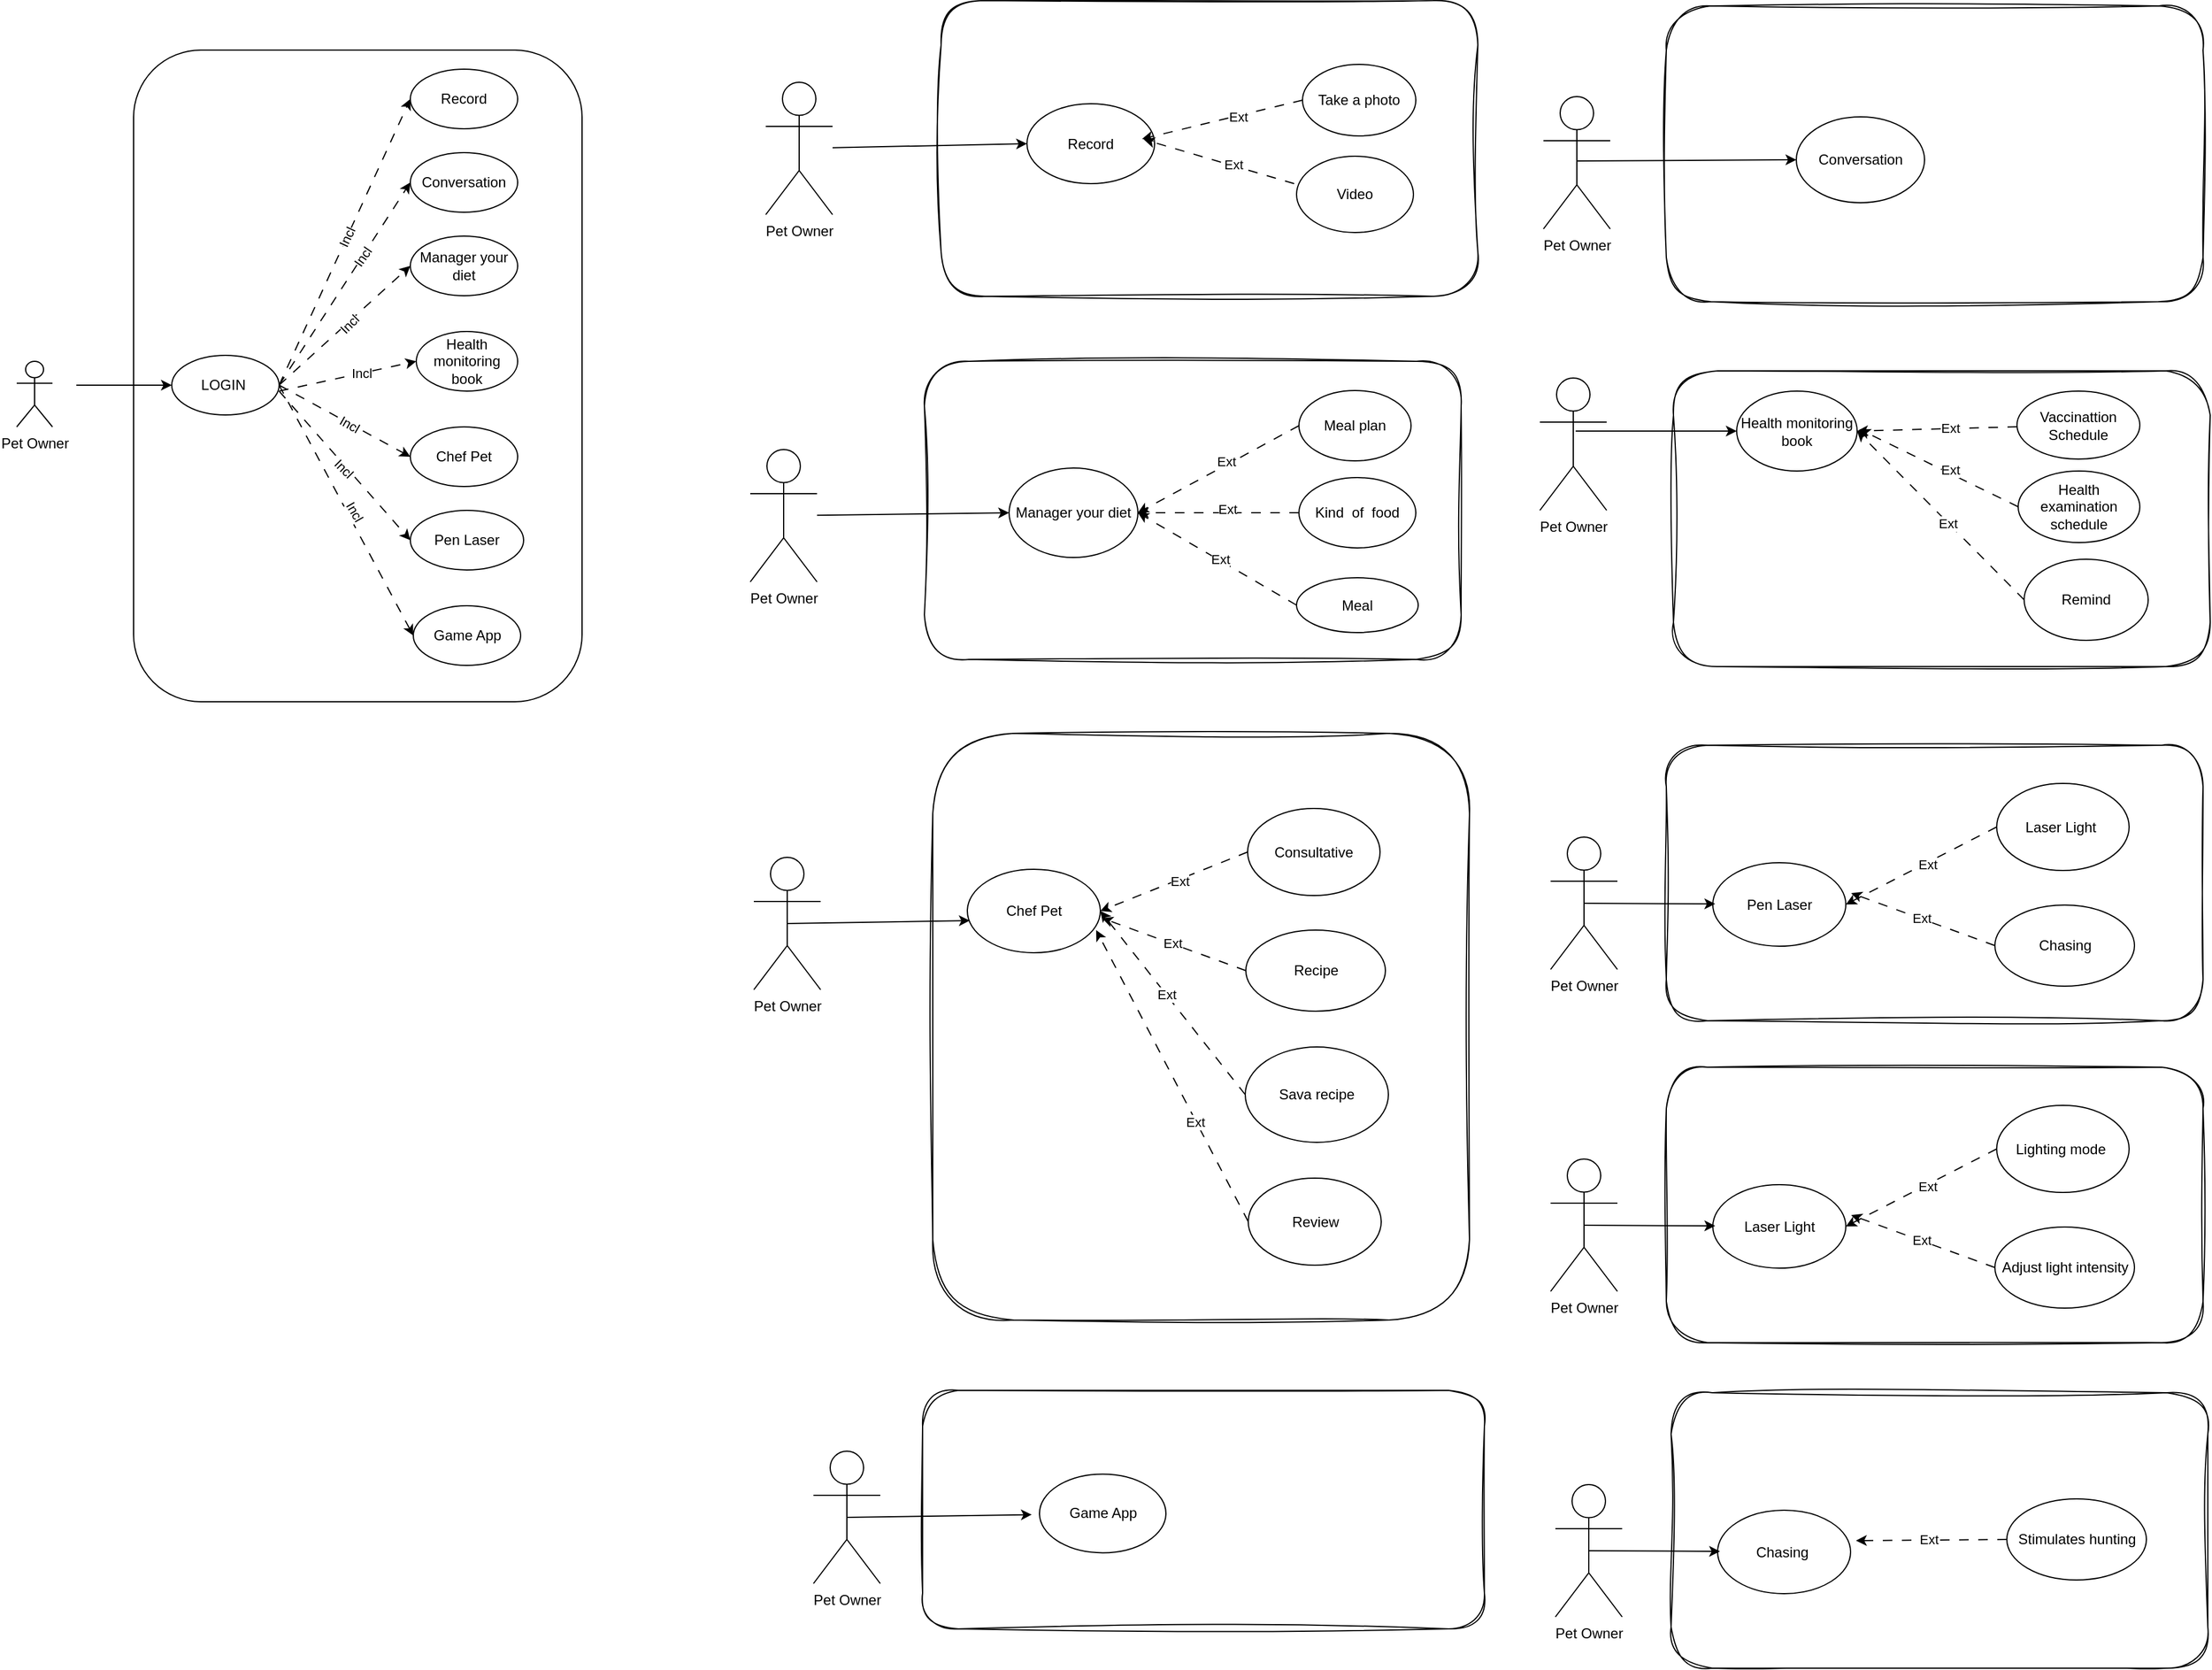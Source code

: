<mxfile version="22.0.4" type="github">
  <diagram name="Trang-1" id="FP5mD4QAhmfUgaQTeaKH">
    <mxGraphModel dx="1700" dy="668" grid="0" gridSize="10" guides="1" tooltips="1" connect="1" arrows="1" fold="1" page="0" pageScale="1" pageWidth="827" pageHeight="1169" math="0" shadow="0">
      <root>
        <mxCell id="0" />
        <mxCell id="1" parent="0" />
        <mxCell id="TLZb5xi4VEgy1RCG-9la-2" value="" style="rounded=1;whiteSpace=wrap;html=1;" parent="1" vertex="1">
          <mxGeometry x="614" y="557" width="376" height="546.5" as="geometry" />
        </mxCell>
        <mxCell id="TLZb5xi4VEgy1RCG-9la-3" value="LOGIN&amp;nbsp;" style="ellipse;whiteSpace=wrap;html=1;" parent="1" vertex="1">
          <mxGeometry x="646" y="813" width="90" height="50" as="geometry" />
        </mxCell>
        <mxCell id="TLZb5xi4VEgy1RCG-9la-4" value="Record" style="ellipse;whiteSpace=wrap;html=1;" parent="1" vertex="1">
          <mxGeometry x="846" y="573" width="90" height="50" as="geometry" />
        </mxCell>
        <mxCell id="TLZb5xi4VEgy1RCG-9la-7" value="Conversation" style="ellipse;whiteSpace=wrap;html=1;" parent="1" vertex="1">
          <mxGeometry x="846" y="643" width="90" height="50" as="geometry" />
        </mxCell>
        <mxCell id="TLZb5xi4VEgy1RCG-9la-8" value="Manager your diet" style="ellipse;whiteSpace=wrap;html=1;" parent="1" vertex="1">
          <mxGeometry x="846" y="713" width="90" height="50" as="geometry" />
        </mxCell>
        <mxCell id="TLZb5xi4VEgy1RCG-9la-9" value="Health monitoring book" style="ellipse;whiteSpace=wrap;html=1;" parent="1" vertex="1">
          <mxGeometry x="851" y="793" width="85" height="50" as="geometry" />
        </mxCell>
        <mxCell id="TLZb5xi4VEgy1RCG-9la-10" value="Chef Pet" style="ellipse;whiteSpace=wrap;html=1;" parent="1" vertex="1">
          <mxGeometry x="846" y="873" width="90" height="50" as="geometry" />
        </mxCell>
        <mxCell id="TLZb5xi4VEgy1RCG-9la-11" value="Pen Laser" style="ellipse;whiteSpace=wrap;html=1;" parent="1" vertex="1">
          <mxGeometry x="846" y="943" width="95" height="50" as="geometry" />
        </mxCell>
        <mxCell id="TLZb5xi4VEgy1RCG-9la-12" value="Game App" style="ellipse;whiteSpace=wrap;html=1;" parent="1" vertex="1">
          <mxGeometry x="848.5" y="1023" width="90" height="50" as="geometry" />
        </mxCell>
        <mxCell id="TLZb5xi4VEgy1RCG-9la-14" value="" style="endArrow=classic;html=1;rounded=0;exitX=1;exitY=0.5;exitDx=0;exitDy=0;entryX=0;entryY=0.5;entryDx=0;entryDy=0;dashed=1;dashPattern=8 8;" parent="1" source="TLZb5xi4VEgy1RCG-9la-3" target="TLZb5xi4VEgy1RCG-9la-4" edge="1">
          <mxGeometry width="50" height="50" relative="1" as="geometry">
            <mxPoint x="776" y="793" as="sourcePoint" />
            <mxPoint x="826" y="743" as="targetPoint" />
          </mxGeometry>
        </mxCell>
        <mxCell id="TLZb5xi4VEgy1RCG-9la-23" value="Incl" style="edgeLabel;html=1;align=center;verticalAlign=middle;resizable=0;points=[];rotation=-65;" parent="TLZb5xi4VEgy1RCG-9la-14" vertex="1" connectable="0">
          <mxGeometry x="0.031" relative="1" as="geometry">
            <mxPoint as="offset" />
          </mxGeometry>
        </mxCell>
        <mxCell id="TLZb5xi4VEgy1RCG-9la-15" value="" style="endArrow=classic;html=1;rounded=0;entryX=0;entryY=0.5;entryDx=0;entryDy=0;dashed=1;dashPattern=8 8;" parent="1" target="TLZb5xi4VEgy1RCG-9la-11" edge="1">
          <mxGeometry width="50" height="50" relative="1" as="geometry">
            <mxPoint x="736" y="843" as="sourcePoint" />
            <mxPoint x="826" y="743" as="targetPoint" />
          </mxGeometry>
        </mxCell>
        <mxCell id="TLZb5xi4VEgy1RCG-9la-28" value="Incl" style="edgeLabel;html=1;align=center;verticalAlign=middle;resizable=0;points=[];rotation=45;" parent="TLZb5xi4VEgy1RCG-9la-15" vertex="1" connectable="0">
          <mxGeometry x="0.017" y="-2" relative="1" as="geometry">
            <mxPoint as="offset" />
          </mxGeometry>
        </mxCell>
        <mxCell id="TLZb5xi4VEgy1RCG-9la-16" value="" style="endArrow=classic;html=1;rounded=0;exitX=1;exitY=0.5;exitDx=0;exitDy=0;entryX=0;entryY=0.5;entryDx=0;entryDy=0;dashed=1;dashPattern=8 8;" parent="1" source="TLZb5xi4VEgy1RCG-9la-3" target="TLZb5xi4VEgy1RCG-9la-10" edge="1">
          <mxGeometry width="50" height="50" relative="1" as="geometry">
            <mxPoint x="736" y="923" as="sourcePoint" />
            <mxPoint x="786" y="873" as="targetPoint" />
          </mxGeometry>
        </mxCell>
        <mxCell id="TLZb5xi4VEgy1RCG-9la-27" value="Incl" style="edgeLabel;html=1;align=center;verticalAlign=middle;resizable=0;points=[];rotation=30;" parent="TLZb5xi4VEgy1RCG-9la-16" vertex="1" connectable="0">
          <mxGeometry x="0.08" relative="1" as="geometry">
            <mxPoint as="offset" />
          </mxGeometry>
        </mxCell>
        <mxCell id="TLZb5xi4VEgy1RCG-9la-17" value="" style="endArrow=classic;html=1;rounded=0;entryX=0;entryY=0.5;entryDx=0;entryDy=0;dashed=1;dashPattern=8 8;" parent="1" target="TLZb5xi4VEgy1RCG-9la-9" edge="1">
          <mxGeometry width="50" height="50" relative="1" as="geometry">
            <mxPoint x="736" y="843" as="sourcePoint" />
            <mxPoint x="826" y="743" as="targetPoint" />
          </mxGeometry>
        </mxCell>
        <mxCell id="TLZb5xi4VEgy1RCG-9la-26" value="Incl" style="edgeLabel;html=1;align=center;verticalAlign=middle;resizable=0;points=[];" parent="TLZb5xi4VEgy1RCG-9la-17" vertex="1" connectable="0">
          <mxGeometry x="0.202" relative="1" as="geometry">
            <mxPoint as="offset" />
          </mxGeometry>
        </mxCell>
        <mxCell id="TLZb5xi4VEgy1RCG-9la-18" value="" style="endArrow=classic;html=1;rounded=0;exitX=1;exitY=0.5;exitDx=0;exitDy=0;entryX=0;entryY=0.5;entryDx=0;entryDy=0;dashed=1;dashPattern=8 8;" parent="1" source="TLZb5xi4VEgy1RCG-9la-3" target="TLZb5xi4VEgy1RCG-9la-8" edge="1">
          <mxGeometry width="50" height="50" relative="1" as="geometry">
            <mxPoint x="776" y="793" as="sourcePoint" />
            <mxPoint x="826" y="743" as="targetPoint" />
          </mxGeometry>
        </mxCell>
        <mxCell id="TLZb5xi4VEgy1RCG-9la-25" value="Incl" style="edgeLabel;html=1;align=center;verticalAlign=middle;resizable=0;points=[];rotation=-45;" parent="TLZb5xi4VEgy1RCG-9la-18" vertex="1" connectable="0">
          <mxGeometry x="0.046" y="-2" relative="1" as="geometry">
            <mxPoint as="offset" />
          </mxGeometry>
        </mxCell>
        <mxCell id="TLZb5xi4VEgy1RCG-9la-19" value="" style="endArrow=classic;html=1;rounded=0;exitX=1;exitY=0.5;exitDx=0;exitDy=0;entryX=0;entryY=0.5;entryDx=0;entryDy=0;dashed=1;dashPattern=8 8;" parent="1" source="TLZb5xi4VEgy1RCG-9la-3" target="TLZb5xi4VEgy1RCG-9la-7" edge="1">
          <mxGeometry width="50" height="50" relative="1" as="geometry">
            <mxPoint x="776" y="793" as="sourcePoint" />
            <mxPoint x="826" y="743" as="targetPoint" />
          </mxGeometry>
        </mxCell>
        <mxCell id="TLZb5xi4VEgy1RCG-9la-24" value="Incl" style="edgeLabel;html=1;align=center;verticalAlign=middle;resizable=0;points=[];rotation=-55;" parent="TLZb5xi4VEgy1RCG-9la-19" vertex="1" connectable="0">
          <mxGeometry x="0.258" relative="1" as="geometry">
            <mxPoint as="offset" />
          </mxGeometry>
        </mxCell>
        <mxCell id="TLZb5xi4VEgy1RCG-9la-20" value="" style="endArrow=classic;html=1;rounded=0;exitX=1;exitY=0.5;exitDx=0;exitDy=0;entryX=0;entryY=0.5;entryDx=0;entryDy=0;dashed=1;dashPattern=8 8;" parent="1" source="TLZb5xi4VEgy1RCG-9la-3" target="TLZb5xi4VEgy1RCG-9la-12" edge="1">
          <mxGeometry width="50" height="50" relative="1" as="geometry">
            <mxPoint x="776" y="923" as="sourcePoint" />
            <mxPoint x="826" y="873" as="targetPoint" />
          </mxGeometry>
        </mxCell>
        <mxCell id="TLZb5xi4VEgy1RCG-9la-29" value="Incl" style="edgeLabel;html=1;align=center;verticalAlign=middle;resizable=0;points=[];rotation=60;" parent="TLZb5xi4VEgy1RCG-9la-20" vertex="1" connectable="0">
          <mxGeometry x="-0.007" y="-3" relative="1" as="geometry">
            <mxPoint x="10" as="offset" />
          </mxGeometry>
        </mxCell>
        <mxCell id="TLZb5xi4VEgy1RCG-9la-21" value="Pet Owner" style="shape=umlActor;verticalLabelPosition=bottom;verticalAlign=top;html=1;outlineConnect=0;" parent="1" vertex="1">
          <mxGeometry x="516" y="818" width="30" height="55" as="geometry" />
        </mxCell>
        <mxCell id="TLZb5xi4VEgy1RCG-9la-22" value="" style="endArrow=classic;html=1;rounded=0;entryX=0;entryY=0.5;entryDx=0;entryDy=0;" parent="1" target="TLZb5xi4VEgy1RCG-9la-3" edge="1">
          <mxGeometry width="50" height="50" relative="1" as="geometry">
            <mxPoint x="566" y="838" as="sourcePoint" />
            <mxPoint x="676" y="793" as="targetPoint" />
          </mxGeometry>
        </mxCell>
        <mxCell id="TLZb5xi4VEgy1RCG-9la-112" value="" style="rounded=1;whiteSpace=wrap;html=1;glass=0;sketch=1;curveFitting=1;jiggle=2;shadow=0;" parent="1" vertex="1">
          <mxGeometry x="1291" y="515.5" width="450" height="248" as="geometry" />
        </mxCell>
        <mxCell id="TLZb5xi4VEgy1RCG-9la-113" value="Pet Owner" style="shape=umlActor;verticalLabelPosition=bottom;verticalAlign=top;html=1;outlineConnect=0;" parent="1" vertex="1">
          <mxGeometry x="1144" y="584" width="56" height="111" as="geometry" />
        </mxCell>
        <mxCell id="TLZb5xi4VEgy1RCG-9la-114" value="Record" style="ellipse;whiteSpace=wrap;html=1;" parent="1" vertex="1">
          <mxGeometry x="1363" y="602" width="107" height="67" as="geometry" />
        </mxCell>
        <mxCell id="TLZb5xi4VEgy1RCG-9la-115" value="Take a photo" style="ellipse;whiteSpace=wrap;html=1;" parent="1" vertex="1">
          <mxGeometry x="1594" y="569" width="95" height="60" as="geometry" />
        </mxCell>
        <mxCell id="TLZb5xi4VEgy1RCG-9la-116" value="Video" style="ellipse;whiteSpace=wrap;html=1;" parent="1" vertex="1">
          <mxGeometry x="1589" y="646" width="98" height="64" as="geometry" />
        </mxCell>
        <mxCell id="TLZb5xi4VEgy1RCG-9la-117" value="" style="endArrow=classic;html=1;rounded=0;dashed=1;dashPattern=8 8;exitX=0;exitY=0.5;exitDx=0;exitDy=0;entryX=1;entryY=0.5;entryDx=0;entryDy=0;" parent="1" source="TLZb5xi4VEgy1RCG-9la-115" edge="1">
          <mxGeometry width="50" height="50" relative="1" as="geometry">
            <mxPoint x="1554" y="786" as="sourcePoint" />
            <mxPoint x="1459.5" y="631.5" as="targetPoint" />
            <Array as="points" />
          </mxGeometry>
        </mxCell>
        <mxCell id="TLZb5xi4VEgy1RCG-9la-118" value="Ext" style="edgeLabel;html=1;align=center;verticalAlign=middle;resizable=0;points=[];" parent="TLZb5xi4VEgy1RCG-9la-117" vertex="1" connectable="0">
          <mxGeometry x="-0.193" y="1" relative="1" as="geometry">
            <mxPoint as="offset" />
          </mxGeometry>
        </mxCell>
        <mxCell id="TLZb5xi4VEgy1RCG-9la-119" value="" style="endArrow=classic;html=1;rounded=0;dashed=1;dashPattern=8 8;exitX=0;exitY=0.5;exitDx=0;exitDy=0;" parent="1" edge="1">
          <mxGeometry width="50" height="50" relative="1" as="geometry">
            <mxPoint x="1587.0" y="669" as="sourcePoint" />
            <mxPoint x="1461" y="632" as="targetPoint" />
          </mxGeometry>
        </mxCell>
        <mxCell id="TLZb5xi4VEgy1RCG-9la-120" value="Ext" style="edgeLabel;html=1;align=center;verticalAlign=middle;resizable=0;points=[];" parent="TLZb5xi4VEgy1RCG-9la-119" vertex="1" connectable="0">
          <mxGeometry x="-0.186" y="-1" relative="1" as="geometry">
            <mxPoint as="offset" />
          </mxGeometry>
        </mxCell>
        <mxCell id="TLZb5xi4VEgy1RCG-9la-121" value="" style="endArrow=classic;html=1;rounded=0;entryX=0;entryY=0.5;entryDx=0;entryDy=0;" parent="1" source="TLZb5xi4VEgy1RCG-9la-113" target="TLZb5xi4VEgy1RCG-9la-114" edge="1">
          <mxGeometry width="50" height="50" relative="1" as="geometry">
            <mxPoint x="1617" y="1066" as="sourcePoint" />
            <mxPoint x="1667" y="1016" as="targetPoint" />
          </mxGeometry>
        </mxCell>
        <mxCell id="TLZb5xi4VEgy1RCG-9la-122" value="" style="rounded=1;whiteSpace=wrap;html=1;glass=0;sketch=1;curveFitting=1;jiggle=2;shadow=0;" parent="1" vertex="1">
          <mxGeometry x="1899" y="520" width="450" height="248" as="geometry" />
        </mxCell>
        <mxCell id="TLZb5xi4VEgy1RCG-9la-123" value="Conversation" style="ellipse;whiteSpace=wrap;html=1;" parent="1" vertex="1">
          <mxGeometry x="2008" y="613" width="107.5" height="72" as="geometry" />
        </mxCell>
        <mxCell id="TLZb5xi4VEgy1RCG-9la-124" value="" style="endArrow=classic;html=1;rounded=0;entryX=0;entryY=0.5;entryDx=0;entryDy=0;" parent="1" target="TLZb5xi4VEgy1RCG-9la-123" edge="1">
          <mxGeometry width="50" height="50" relative="1" as="geometry">
            <mxPoint x="1824" y="650" as="sourcePoint" />
            <mxPoint x="2055" y="569" as="targetPoint" />
          </mxGeometry>
        </mxCell>
        <mxCell id="TLZb5xi4VEgy1RCG-9la-125" value="Pet Owner" style="shape=umlActor;verticalLabelPosition=bottom;verticalAlign=top;html=1;outlineConnect=0;" parent="1" vertex="1">
          <mxGeometry x="1796" y="596" width="56" height="111" as="geometry" />
        </mxCell>
        <mxCell id="TLZb5xi4VEgy1RCG-9la-126" value="" style="rounded=1;whiteSpace=wrap;html=1;glass=0;sketch=1;curveFitting=1;jiggle=2;shadow=0;" parent="1" vertex="1">
          <mxGeometry x="1277" y="818" width="450" height="250" as="geometry" />
        </mxCell>
        <mxCell id="TLZb5xi4VEgy1RCG-9la-127" value="Manager your diet" style="ellipse;whiteSpace=wrap;html=1;" parent="1" vertex="1">
          <mxGeometry x="1348" y="907.5" width="108" height="75" as="geometry" />
        </mxCell>
        <mxCell id="TLZb5xi4VEgy1RCG-9la-128" value="Meal plan" style="ellipse;whiteSpace=wrap;html=1;" parent="1" vertex="1">
          <mxGeometry x="1591" y="842.5" width="94" height="59" as="geometry" />
        </mxCell>
        <mxCell id="TLZb5xi4VEgy1RCG-9la-129" value="Kind&amp;nbsp; of&amp;nbsp; food" style="ellipse;whiteSpace=wrap;html=1;" parent="1" vertex="1">
          <mxGeometry x="1591" y="915.5" width="98" height="59" as="geometry" />
        </mxCell>
        <mxCell id="TLZb5xi4VEgy1RCG-9la-130" value="Meal" style="ellipse;whiteSpace=wrap;html=1;" parent="1" vertex="1">
          <mxGeometry x="1589" y="999.5" width="102" height="46" as="geometry" />
        </mxCell>
        <mxCell id="TLZb5xi4VEgy1RCG-9la-131" value="" style="endArrow=classic;html=1;rounded=0;dashed=1;dashPattern=8 8;exitX=0;exitY=0.5;exitDx=0;exitDy=0;entryX=1;entryY=0.5;entryDx=0;entryDy=0;" parent="1" source="TLZb5xi4VEgy1RCG-9la-128" target="TLZb5xi4VEgy1RCG-9la-127" edge="1">
          <mxGeometry width="50" height="50" relative="1" as="geometry">
            <mxPoint x="1606" y="737.5" as="sourcePoint" />
            <mxPoint x="1471" y="770.5" as="targetPoint" />
          </mxGeometry>
        </mxCell>
        <mxCell id="TLZb5xi4VEgy1RCG-9la-132" value="Ext" style="edgeLabel;html=1;align=center;verticalAlign=middle;resizable=0;points=[];" parent="TLZb5xi4VEgy1RCG-9la-131" vertex="1" connectable="0">
          <mxGeometry x="-0.123" y="-3" relative="1" as="geometry">
            <mxPoint as="offset" />
          </mxGeometry>
        </mxCell>
        <mxCell id="TLZb5xi4VEgy1RCG-9la-133" value="" style="endArrow=classic;html=1;rounded=0;dashed=1;dashPattern=8 8;exitX=0;exitY=0.5;exitDx=0;exitDy=0;entryX=1;entryY=0.5;entryDx=0;entryDy=0;" parent="1" source="TLZb5xi4VEgy1RCG-9la-129" target="TLZb5xi4VEgy1RCG-9la-127" edge="1">
          <mxGeometry width="50" height="50" relative="1" as="geometry">
            <mxPoint x="1616" y="747.5" as="sourcePoint" />
            <mxPoint x="1481" y="780.5" as="targetPoint" />
          </mxGeometry>
        </mxCell>
        <mxCell id="TLZb5xi4VEgy1RCG-9la-134" value="Ext" style="edgeLabel;html=1;align=center;verticalAlign=middle;resizable=0;points=[];" parent="TLZb5xi4VEgy1RCG-9la-133" vertex="1" connectable="0">
          <mxGeometry x="-0.112" y="-3" relative="1" as="geometry">
            <mxPoint as="offset" />
          </mxGeometry>
        </mxCell>
        <mxCell id="TLZb5xi4VEgy1RCG-9la-135" value="" style="endArrow=classic;html=1;rounded=0;dashed=1;dashPattern=8 8;exitX=0;exitY=0.5;exitDx=0;exitDy=0;entryX=1;entryY=0.5;entryDx=0;entryDy=0;" parent="1" source="TLZb5xi4VEgy1RCG-9la-130" target="TLZb5xi4VEgy1RCG-9la-127" edge="1">
          <mxGeometry width="50" height="50" relative="1" as="geometry">
            <mxPoint x="1626" y="757.5" as="sourcePoint" />
            <mxPoint x="1491" y="790.5" as="targetPoint" />
          </mxGeometry>
        </mxCell>
        <mxCell id="TLZb5xi4VEgy1RCG-9la-136" value="Ext" style="edgeLabel;html=1;align=center;verticalAlign=middle;resizable=0;points=[];" parent="TLZb5xi4VEgy1RCG-9la-135" vertex="1" connectable="0">
          <mxGeometry x="-0.034" y="-1" relative="1" as="geometry">
            <mxPoint as="offset" />
          </mxGeometry>
        </mxCell>
        <mxCell id="TLZb5xi4VEgy1RCG-9la-137" value="" style="endArrow=classic;html=1;rounded=0;entryX=0;entryY=0.5;entryDx=0;entryDy=0;" parent="1" target="TLZb5xi4VEgy1RCG-9la-127" edge="1" source="TLZb5xi4VEgy1RCG-9la-138">
          <mxGeometry width="50" height="50" relative="1" as="geometry">
            <mxPoint x="1153" y="945.5" as="sourcePoint" />
            <mxPoint x="1374" y="780.5" as="targetPoint" />
          </mxGeometry>
        </mxCell>
        <mxCell id="TLZb5xi4VEgy1RCG-9la-152" value="" style="rounded=1;whiteSpace=wrap;html=1;glass=0;sketch=1;curveFitting=1;jiggle=2;shadow=0;" parent="1" vertex="1">
          <mxGeometry x="1284" y="1130" width="450" height="492" as="geometry" />
        </mxCell>
        <mxCell id="TLZb5xi4VEgy1RCG-9la-165" value="Chef Pet" style="ellipse;whiteSpace=wrap;html=1;" parent="1" vertex="1">
          <mxGeometry x="1313" y="1244" width="111.5" height="70" as="geometry" />
        </mxCell>
        <mxCell id="TLZb5xi4VEgy1RCG-9la-166" value="Consultative" style="ellipse;whiteSpace=wrap;html=1;" parent="1" vertex="1">
          <mxGeometry x="1548" y="1193" width="111" height="73" as="geometry" />
        </mxCell>
        <mxCell id="TLZb5xi4VEgy1RCG-9la-167" value="Recipe" style="ellipse;whiteSpace=wrap;html=1;" parent="1" vertex="1">
          <mxGeometry x="1546.5" y="1295" width="117" height="68" as="geometry" />
        </mxCell>
        <mxCell id="TLZb5xi4VEgy1RCG-9la-168" value="Sava recipe" style="ellipse;whiteSpace=wrap;html=1;" parent="1" vertex="1">
          <mxGeometry x="1546" y="1393" width="120" height="80" as="geometry" />
        </mxCell>
        <mxCell id="TLZb5xi4VEgy1RCG-9la-169" value="Review" style="ellipse;whiteSpace=wrap;html=1;" parent="1" vertex="1">
          <mxGeometry x="1548.5" y="1503" width="111.5" height="73" as="geometry" />
        </mxCell>
        <mxCell id="TLZb5xi4VEgy1RCG-9la-170" value="" style="endArrow=classic;html=1;rounded=0;dashed=1;dashPattern=8 8;entryX=1;entryY=0.5;entryDx=0;entryDy=0;exitX=0;exitY=0.5;exitDx=0;exitDy=0;" parent="1" source="TLZb5xi4VEgy1RCG-9la-166" target="TLZb5xi4VEgy1RCG-9la-165" edge="1">
          <mxGeometry width="50" height="50" relative="1" as="geometry">
            <mxPoint x="1577" y="1020" as="sourcePoint" />
            <mxPoint x="1443" y="1024" as="targetPoint" />
          </mxGeometry>
        </mxCell>
        <mxCell id="TLZb5xi4VEgy1RCG-9la-171" value="Ext" style="edgeLabel;html=1;align=center;verticalAlign=middle;resizable=0;points=[];" parent="TLZb5xi4VEgy1RCG-9la-170" vertex="1" connectable="0">
          <mxGeometry x="-0.071" y="1" relative="1" as="geometry">
            <mxPoint as="offset" />
          </mxGeometry>
        </mxCell>
        <mxCell id="TLZb5xi4VEgy1RCG-9la-172" value="" style="endArrow=classic;html=1;rounded=0;dashed=1;dashPattern=8 8;entryX=1;entryY=0.5;entryDx=0;entryDy=0;exitX=0;exitY=0.5;exitDx=0;exitDy=0;" parent="1" source="TLZb5xi4VEgy1RCG-9la-168" target="TLZb5xi4VEgy1RCG-9la-165" edge="1">
          <mxGeometry width="50" height="50" relative="1" as="geometry">
            <mxPoint x="1597" y="1040" as="sourcePoint" />
            <mxPoint x="1463" y="1044" as="targetPoint" />
          </mxGeometry>
        </mxCell>
        <mxCell id="TLZb5xi4VEgy1RCG-9la-173" value="Ext" style="edgeLabel;html=1;align=center;verticalAlign=middle;resizable=0;points=[];" parent="TLZb5xi4VEgy1RCG-9la-172" vertex="1" connectable="0">
          <mxGeometry x="0.092" relative="1" as="geometry">
            <mxPoint as="offset" />
          </mxGeometry>
        </mxCell>
        <mxCell id="TLZb5xi4VEgy1RCG-9la-174" value="" style="endArrow=classic;html=1;rounded=0;dashed=1;dashPattern=8 8;exitX=0;exitY=0.5;exitDx=0;exitDy=0;" parent="1" source="TLZb5xi4VEgy1RCG-9la-167" edge="1">
          <mxGeometry width="50" height="50" relative="1" as="geometry">
            <mxPoint x="1607" y="1050" as="sourcePoint" />
            <mxPoint x="1426" y="1285" as="targetPoint" />
          </mxGeometry>
        </mxCell>
        <mxCell id="TLZb5xi4VEgy1RCG-9la-175" value="Ext" style="edgeLabel;html=1;align=center;verticalAlign=middle;resizable=0;points=[];" parent="TLZb5xi4VEgy1RCG-9la-174" vertex="1" connectable="0">
          <mxGeometry x="0.034" y="-1" relative="1" as="geometry">
            <mxPoint as="offset" />
          </mxGeometry>
        </mxCell>
        <mxCell id="TLZb5xi4VEgy1RCG-9la-176" value="" style="endArrow=classic;html=1;rounded=0;dashed=1;dashPattern=8 8;exitX=0;exitY=0.5;exitDx=0;exitDy=0;" parent="1" source="TLZb5xi4VEgy1RCG-9la-169" edge="1">
          <mxGeometry width="50" height="50" relative="1" as="geometry">
            <mxPoint x="1557" y="1339" as="sourcePoint" />
            <mxPoint x="1421" y="1295" as="targetPoint" />
          </mxGeometry>
        </mxCell>
        <mxCell id="TLZb5xi4VEgy1RCG-9la-177" value="Ext" style="edgeLabel;html=1;align=center;verticalAlign=middle;resizable=0;points=[];" parent="TLZb5xi4VEgy1RCG-9la-176" vertex="1" connectable="0">
          <mxGeometry x="-0.313" y="1" relative="1" as="geometry">
            <mxPoint as="offset" />
          </mxGeometry>
        </mxCell>
        <mxCell id="TLZb5xi4VEgy1RCG-9la-178" value="" style="endArrow=classic;html=1;rounded=0;exitX=0.5;exitY=0.5;exitDx=0;exitDy=0;exitPerimeter=0;" parent="1" edge="1" source="TLZb5xi4VEgy1RCG-9la-179">
          <mxGeometry width="50" height="50" relative="1" as="geometry">
            <mxPoint x="1148" y="1287" as="sourcePoint" />
            <mxPoint x="1315" y="1287" as="targetPoint" />
          </mxGeometry>
        </mxCell>
        <mxCell id="TLZb5xi4VEgy1RCG-9la-180" value="" style="rounded=1;whiteSpace=wrap;html=1;glass=0;sketch=1;curveFitting=1;jiggle=2;shadow=0;" parent="1" vertex="1">
          <mxGeometry x="1899" y="1140" width="450" height="231" as="geometry" />
        </mxCell>
        <mxCell id="TLZb5xi4VEgy1RCG-9la-181" value="" style="rounded=1;whiteSpace=wrap;html=1;glass=0;sketch=1;curveFitting=1;jiggle=2;shadow=0;" parent="1" vertex="1">
          <mxGeometry x="1275.5" y="1681" width="471" height="200" as="geometry" />
        </mxCell>
        <mxCell id="TLZb5xi4VEgy1RCG-9la-182" value="Pen Laser" style="ellipse;whiteSpace=wrap;html=1;" parent="1" vertex="1">
          <mxGeometry x="1938" y="1238.5" width="111.5" height="70" as="geometry" />
        </mxCell>
        <mxCell id="TLZb5xi4VEgy1RCG-9la-183" value="Laser Light&amp;nbsp;" style="ellipse;whiteSpace=wrap;html=1;" parent="1" vertex="1">
          <mxGeometry x="2176" y="1172" width="111" height="73" as="geometry" />
        </mxCell>
        <mxCell id="TLZb5xi4VEgy1RCG-9la-184" value="Chasing" style="ellipse;whiteSpace=wrap;html=1;" parent="1" vertex="1">
          <mxGeometry x="2174.5" y="1274" width="117" height="68" as="geometry" />
        </mxCell>
        <mxCell id="TLZb5xi4VEgy1RCG-9la-187" value="" style="endArrow=classic;html=1;rounded=0;dashed=1;dashPattern=8 8;entryX=1;entryY=0.5;entryDx=0;entryDy=0;exitX=0;exitY=0.5;exitDx=0;exitDy=0;" parent="1" source="TLZb5xi4VEgy1RCG-9la-183" target="TLZb5xi4VEgy1RCG-9la-182" edge="1">
          <mxGeometry width="50" height="50" relative="1" as="geometry">
            <mxPoint x="2205" y="999" as="sourcePoint" />
            <mxPoint x="2071" y="1003" as="targetPoint" />
          </mxGeometry>
        </mxCell>
        <mxCell id="TLZb5xi4VEgy1RCG-9la-188" value="Ext" style="edgeLabel;html=1;align=center;verticalAlign=middle;resizable=0;points=[];" parent="TLZb5xi4VEgy1RCG-9la-187" vertex="1" connectable="0">
          <mxGeometry x="-0.071" y="1" relative="1" as="geometry">
            <mxPoint as="offset" />
          </mxGeometry>
        </mxCell>
        <mxCell id="TLZb5xi4VEgy1RCG-9la-191" value="" style="endArrow=classic;html=1;rounded=0;dashed=1;dashPattern=8 8;exitX=0;exitY=0.5;exitDx=0;exitDy=0;" parent="1" source="TLZb5xi4VEgy1RCG-9la-184" edge="1">
          <mxGeometry width="50" height="50" relative="1" as="geometry">
            <mxPoint x="2235" y="1029" as="sourcePoint" />
            <mxPoint x="2054" y="1264" as="targetPoint" />
          </mxGeometry>
        </mxCell>
        <mxCell id="TLZb5xi4VEgy1RCG-9la-192" value="Ext" style="edgeLabel;html=1;align=center;verticalAlign=middle;resizable=0;points=[];" parent="TLZb5xi4VEgy1RCG-9la-191" vertex="1" connectable="0">
          <mxGeometry x="0.034" y="-1" relative="1" as="geometry">
            <mxPoint as="offset" />
          </mxGeometry>
        </mxCell>
        <mxCell id="TLZb5xi4VEgy1RCG-9la-195" value="" style="endArrow=classic;html=1;rounded=0;exitX=0.5;exitY=0.5;exitDx=0;exitDy=0;exitPerimeter=0;" parent="1" edge="1" source="TLZb5xi4VEgy1RCG-9la-196">
          <mxGeometry width="50" height="50" relative="1" as="geometry">
            <mxPoint x="1866" y="1276" as="sourcePoint" />
            <mxPoint x="1940" y="1273" as="targetPoint" />
          </mxGeometry>
        </mxCell>
        <mxCell id="TLZb5xi4VEgy1RCG-9la-196" value="Pet Owner" style="shape=umlActor;verticalLabelPosition=bottom;verticalAlign=top;html=1;outlineConnect=0;" parent="1" vertex="1">
          <mxGeometry x="1802" y="1217" width="56" height="111" as="geometry" />
        </mxCell>
        <mxCell id="TLZb5xi4VEgy1RCG-9la-197" value="Game App" style="ellipse;whiteSpace=wrap;html=1;" parent="1" vertex="1">
          <mxGeometry x="1373.5" y="1751.22" width="106" height="66" as="geometry" />
        </mxCell>
        <mxCell id="TLZb5xi4VEgy1RCG-9la-199" value="Pet Owner" style="shape=umlActor;verticalLabelPosition=bottom;verticalAlign=top;html=1;outlineConnect=0;" parent="1" vertex="1">
          <mxGeometry x="1184" y="1732.0" width="56" height="111" as="geometry" />
        </mxCell>
        <mxCell id="TLZb5xi4VEgy1RCG-9la-200" value="" style="endArrow=classic;html=1;rounded=0;exitX=0.5;exitY=0.5;exitDx=0;exitDy=0;exitPerimeter=0;" parent="1" edge="1" source="TLZb5xi4VEgy1RCG-9la-199">
          <mxGeometry width="50" height="50" relative="1" as="geometry">
            <mxPoint x="1209" y="1789.22" as="sourcePoint" />
            <mxPoint x="1367" y="1785.22" as="targetPoint" />
          </mxGeometry>
        </mxCell>
        <mxCell id="TLZb5xi4VEgy1RCG-9la-164" value="Pet Owner" style="shape=umlActor;verticalLabelPosition=bottom;verticalAlign=top;html=1;outlineConnect=0;" parent="1" vertex="1">
          <mxGeometry x="1793" y="832" width="56" height="111" as="geometry" />
        </mxCell>
        <mxCell id="TLZb5xi4VEgy1RCG-9la-138" value="Pet Owner" style="shape=umlActor;verticalLabelPosition=bottom;verticalAlign=top;html=1;outlineConnect=0;" parent="1" vertex="1">
          <mxGeometry x="1131" y="892" width="56" height="111" as="geometry" />
        </mxCell>
        <mxCell id="mQUibPNjZqK7OaZE8D-N-3" value="" style="endArrow=classic;html=1;rounded=0;" edge="1" parent="1" target="TLZb5xi4VEgy1RCG-9la-179">
          <mxGeometry width="50" height="50" relative="1" as="geometry">
            <mxPoint x="1162" y="1282.5" as="sourcePoint" />
            <mxPoint x="1329" y="1282.5" as="targetPoint" />
          </mxGeometry>
        </mxCell>
        <mxCell id="TLZb5xi4VEgy1RCG-9la-179" value="Pet Owner" style="shape=umlActor;verticalLabelPosition=bottom;verticalAlign=top;html=1;outlineConnect=0;" parent="1" vertex="1">
          <mxGeometry x="1134" y="1234" width="56" height="111" as="geometry" />
        </mxCell>
        <mxCell id="mQUibPNjZqK7OaZE8D-N-5" value="" style="rounded=1;whiteSpace=wrap;html=1;glass=0;sketch=1;curveFitting=1;jiggle=2;shadow=0;" vertex="1" parent="1">
          <mxGeometry x="1899" y="1410" width="450" height="231" as="geometry" />
        </mxCell>
        <mxCell id="mQUibPNjZqK7OaZE8D-N-6" value="Laser Light" style="ellipse;whiteSpace=wrap;html=1;" vertex="1" parent="1">
          <mxGeometry x="1938" y="1508.5" width="111.5" height="70" as="geometry" />
        </mxCell>
        <mxCell id="mQUibPNjZqK7OaZE8D-N-7" value="Lighting mode&amp;nbsp;" style="ellipse;whiteSpace=wrap;html=1;" vertex="1" parent="1">
          <mxGeometry x="2176" y="1442" width="111" height="73" as="geometry" />
        </mxCell>
        <mxCell id="mQUibPNjZqK7OaZE8D-N-8" value="Adjust light intensity" style="ellipse;whiteSpace=wrap;html=1;" vertex="1" parent="1">
          <mxGeometry x="2174.5" y="1544" width="117" height="68" as="geometry" />
        </mxCell>
        <mxCell id="mQUibPNjZqK7OaZE8D-N-9" value="" style="endArrow=classic;html=1;rounded=0;dashed=1;dashPattern=8 8;entryX=1;entryY=0.5;entryDx=0;entryDy=0;exitX=0;exitY=0.5;exitDx=0;exitDy=0;" edge="1" parent="1" source="mQUibPNjZqK7OaZE8D-N-7" target="mQUibPNjZqK7OaZE8D-N-6">
          <mxGeometry width="50" height="50" relative="1" as="geometry">
            <mxPoint x="2205" y="1269" as="sourcePoint" />
            <mxPoint x="2071" y="1273" as="targetPoint" />
          </mxGeometry>
        </mxCell>
        <mxCell id="mQUibPNjZqK7OaZE8D-N-10" value="Ext" style="edgeLabel;html=1;align=center;verticalAlign=middle;resizable=0;points=[];" vertex="1" connectable="0" parent="mQUibPNjZqK7OaZE8D-N-9">
          <mxGeometry x="-0.071" y="1" relative="1" as="geometry">
            <mxPoint as="offset" />
          </mxGeometry>
        </mxCell>
        <mxCell id="mQUibPNjZqK7OaZE8D-N-11" value="" style="endArrow=classic;html=1;rounded=0;dashed=1;dashPattern=8 8;exitX=0;exitY=0.5;exitDx=0;exitDy=0;" edge="1" parent="1" source="mQUibPNjZqK7OaZE8D-N-8">
          <mxGeometry width="50" height="50" relative="1" as="geometry">
            <mxPoint x="2235" y="1299" as="sourcePoint" />
            <mxPoint x="2054" y="1534" as="targetPoint" />
          </mxGeometry>
        </mxCell>
        <mxCell id="mQUibPNjZqK7OaZE8D-N-12" value="Ext" style="edgeLabel;html=1;align=center;verticalAlign=middle;resizable=0;points=[];" vertex="1" connectable="0" parent="mQUibPNjZqK7OaZE8D-N-11">
          <mxGeometry x="0.034" y="-1" relative="1" as="geometry">
            <mxPoint as="offset" />
          </mxGeometry>
        </mxCell>
        <mxCell id="mQUibPNjZqK7OaZE8D-N-13" value="" style="endArrow=classic;html=1;rounded=0;exitX=0.5;exitY=0.5;exitDx=0;exitDy=0;exitPerimeter=0;" edge="1" parent="1" source="mQUibPNjZqK7OaZE8D-N-14">
          <mxGeometry width="50" height="50" relative="1" as="geometry">
            <mxPoint x="1866" y="1546" as="sourcePoint" />
            <mxPoint x="1940" y="1543" as="targetPoint" />
          </mxGeometry>
        </mxCell>
        <mxCell id="mQUibPNjZqK7OaZE8D-N-14" value="Pet Owner" style="shape=umlActor;verticalLabelPosition=bottom;verticalAlign=top;html=1;outlineConnect=0;" vertex="1" parent="1">
          <mxGeometry x="1802" y="1487" width="56" height="111" as="geometry" />
        </mxCell>
        <mxCell id="mQUibPNjZqK7OaZE8D-N-15" value="" style="rounded=1;whiteSpace=wrap;html=1;glass=0;sketch=1;curveFitting=1;jiggle=2;shadow=0;" vertex="1" parent="1">
          <mxGeometry x="1903" y="1683" width="450" height="231" as="geometry" />
        </mxCell>
        <mxCell id="mQUibPNjZqK7OaZE8D-N-16" value="Chasing&amp;nbsp;" style="ellipse;whiteSpace=wrap;html=1;" vertex="1" parent="1">
          <mxGeometry x="1942" y="1781.5" width="111.5" height="70" as="geometry" />
        </mxCell>
        <mxCell id="mQUibPNjZqK7OaZE8D-N-18" value="Stimulates hunting" style="ellipse;whiteSpace=wrap;html=1;" vertex="1" parent="1">
          <mxGeometry x="2184.5" y="1772" width="117" height="68" as="geometry" />
        </mxCell>
        <mxCell id="mQUibPNjZqK7OaZE8D-N-21" value="" style="endArrow=classic;html=1;rounded=0;dashed=1;dashPattern=8 8;exitX=0;exitY=0.5;exitDx=0;exitDy=0;" edge="1" parent="1" source="mQUibPNjZqK7OaZE8D-N-18">
          <mxGeometry width="50" height="50" relative="1" as="geometry">
            <mxPoint x="2239" y="1572" as="sourcePoint" />
            <mxPoint x="2058" y="1807" as="targetPoint" />
          </mxGeometry>
        </mxCell>
        <mxCell id="mQUibPNjZqK7OaZE8D-N-22" value="Ext" style="edgeLabel;html=1;align=center;verticalAlign=middle;resizable=0;points=[];" vertex="1" connectable="0" parent="mQUibPNjZqK7OaZE8D-N-21">
          <mxGeometry x="0.034" y="-1" relative="1" as="geometry">
            <mxPoint as="offset" />
          </mxGeometry>
        </mxCell>
        <mxCell id="mQUibPNjZqK7OaZE8D-N-23" value="" style="endArrow=classic;html=1;rounded=0;exitX=0.5;exitY=0.5;exitDx=0;exitDy=0;exitPerimeter=0;" edge="1" parent="1" source="mQUibPNjZqK7OaZE8D-N-24">
          <mxGeometry width="50" height="50" relative="1" as="geometry">
            <mxPoint x="1870" y="1819" as="sourcePoint" />
            <mxPoint x="1944" y="1816" as="targetPoint" />
          </mxGeometry>
        </mxCell>
        <mxCell id="mQUibPNjZqK7OaZE8D-N-24" value="Pet Owner" style="shape=umlActor;verticalLabelPosition=bottom;verticalAlign=top;html=1;outlineConnect=0;" vertex="1" parent="1">
          <mxGeometry x="1806" y="1760" width="56" height="111" as="geometry" />
        </mxCell>
        <mxCell id="mQUibPNjZqK7OaZE8D-N-25" value="" style="group" vertex="1" connectable="0" parent="1">
          <mxGeometry x="1823" y="826" width="532" height="248" as="geometry" />
        </mxCell>
        <mxCell id="TLZb5xi4VEgy1RCG-9la-151" value="" style="rounded=1;whiteSpace=wrap;html=1;glass=0;sketch=1;curveFitting=1;jiggle=2;shadow=0;" parent="mQUibPNjZqK7OaZE8D-N-25" vertex="1">
          <mxGeometry x="82" width="450" height="248" as="geometry" />
        </mxCell>
        <mxCell id="TLZb5xi4VEgy1RCG-9la-153" value="Health monitoring book" style="ellipse;whiteSpace=wrap;html=1;" parent="mQUibPNjZqK7OaZE8D-N-25" vertex="1">
          <mxGeometry x="135" y="17" width="101" height="67" as="geometry" />
        </mxCell>
        <mxCell id="TLZb5xi4VEgy1RCG-9la-154" value="Remind" style="ellipse;whiteSpace=wrap;html=1;" parent="mQUibPNjZqK7OaZE8D-N-25" vertex="1">
          <mxGeometry x="376" y="158" width="104" height="68" as="geometry" />
        </mxCell>
        <mxCell id="TLZb5xi4VEgy1RCG-9la-155" value="Health examination schedule" style="ellipse;whiteSpace=wrap;html=1;" parent="mQUibPNjZqK7OaZE8D-N-25" vertex="1">
          <mxGeometry x="371" y="84" width="102" height="60" as="geometry" />
        </mxCell>
        <mxCell id="TLZb5xi4VEgy1RCG-9la-156" value="Vaccinattion Schedule" style="ellipse;whiteSpace=wrap;html=1;" parent="mQUibPNjZqK7OaZE8D-N-25" vertex="1">
          <mxGeometry x="370" y="17" width="103" height="57" as="geometry" />
        </mxCell>
        <mxCell id="TLZb5xi4VEgy1RCG-9la-157" value="" style="endArrow=classic;html=1;rounded=0;dashed=1;dashPattern=8 8;entryX=1;entryY=0.5;entryDx=0;entryDy=0;" parent="mQUibPNjZqK7OaZE8D-N-25" source="TLZb5xi4VEgy1RCG-9la-156" target="TLZb5xi4VEgy1RCG-9la-153" edge="1">
          <mxGeometry width="50" height="50" relative="1" as="geometry">
            <mxPoint x="416" y="-279" as="sourcePoint" />
            <mxPoint x="281" y="-246" as="targetPoint" />
          </mxGeometry>
        </mxCell>
        <mxCell id="TLZb5xi4VEgy1RCG-9la-158" value="Ext" style="edgeLabel;html=1;align=center;verticalAlign=middle;resizable=0;points=[];" parent="TLZb5xi4VEgy1RCG-9la-157" vertex="1" connectable="0">
          <mxGeometry x="-0.163" y="-1" relative="1" as="geometry">
            <mxPoint as="offset" />
          </mxGeometry>
        </mxCell>
        <mxCell id="TLZb5xi4VEgy1RCG-9la-159" value="" style="endArrow=classic;html=1;rounded=0;dashed=1;dashPattern=8 8;exitX=0;exitY=0.5;exitDx=0;exitDy=0;" parent="mQUibPNjZqK7OaZE8D-N-25" source="TLZb5xi4VEgy1RCG-9la-155" edge="1">
          <mxGeometry width="50" height="50" relative="1" as="geometry">
            <mxPoint x="380" y="57" as="sourcePoint" />
            <mxPoint x="238" y="49" as="targetPoint" />
          </mxGeometry>
        </mxCell>
        <mxCell id="TLZb5xi4VEgy1RCG-9la-160" value="Ext" style="edgeLabel;html=1;align=center;verticalAlign=middle;resizable=0;points=[];" parent="TLZb5xi4VEgy1RCG-9la-159" vertex="1" connectable="0">
          <mxGeometry x="-0.121" y="-3" relative="1" as="geometry">
            <mxPoint as="offset" />
          </mxGeometry>
        </mxCell>
        <mxCell id="TLZb5xi4VEgy1RCG-9la-161" value="" style="endArrow=classic;html=1;rounded=0;dashed=1;dashPattern=8 8;entryX=1;entryY=0.5;entryDx=0;entryDy=0;exitX=0;exitY=0.5;exitDx=0;exitDy=0;" parent="mQUibPNjZqK7OaZE8D-N-25" source="TLZb5xi4VEgy1RCG-9la-154" target="TLZb5xi4VEgy1RCG-9la-153" edge="1">
          <mxGeometry width="50" height="50" relative="1" as="geometry">
            <mxPoint x="390" y="67" as="sourcePoint" />
            <mxPoint x="256" y="71" as="targetPoint" />
          </mxGeometry>
        </mxCell>
        <mxCell id="TLZb5xi4VEgy1RCG-9la-162" value="Ext" style="edgeLabel;html=1;align=center;verticalAlign=middle;resizable=0;points=[];" parent="TLZb5xi4VEgy1RCG-9la-161" vertex="1" connectable="0">
          <mxGeometry x="-0.088" y="1" relative="1" as="geometry">
            <mxPoint as="offset" />
          </mxGeometry>
        </mxCell>
        <mxCell id="TLZb5xi4VEgy1RCG-9la-163" value="" style="endArrow=classic;html=1;rounded=0;entryX=0;entryY=0.5;entryDx=0;entryDy=0;exitX=0.5;exitY=0.5;exitDx=0;exitDy=0;exitPerimeter=0;" parent="mQUibPNjZqK7OaZE8D-N-25" target="TLZb5xi4VEgy1RCG-9la-153" edge="1">
          <mxGeometry width="50" height="50" relative="1" as="geometry">
            <mxPoint y="50.5" as="sourcePoint" />
            <mxPoint x="164" y="-256" as="targetPoint" />
          </mxGeometry>
        </mxCell>
      </root>
    </mxGraphModel>
  </diagram>
</mxfile>
